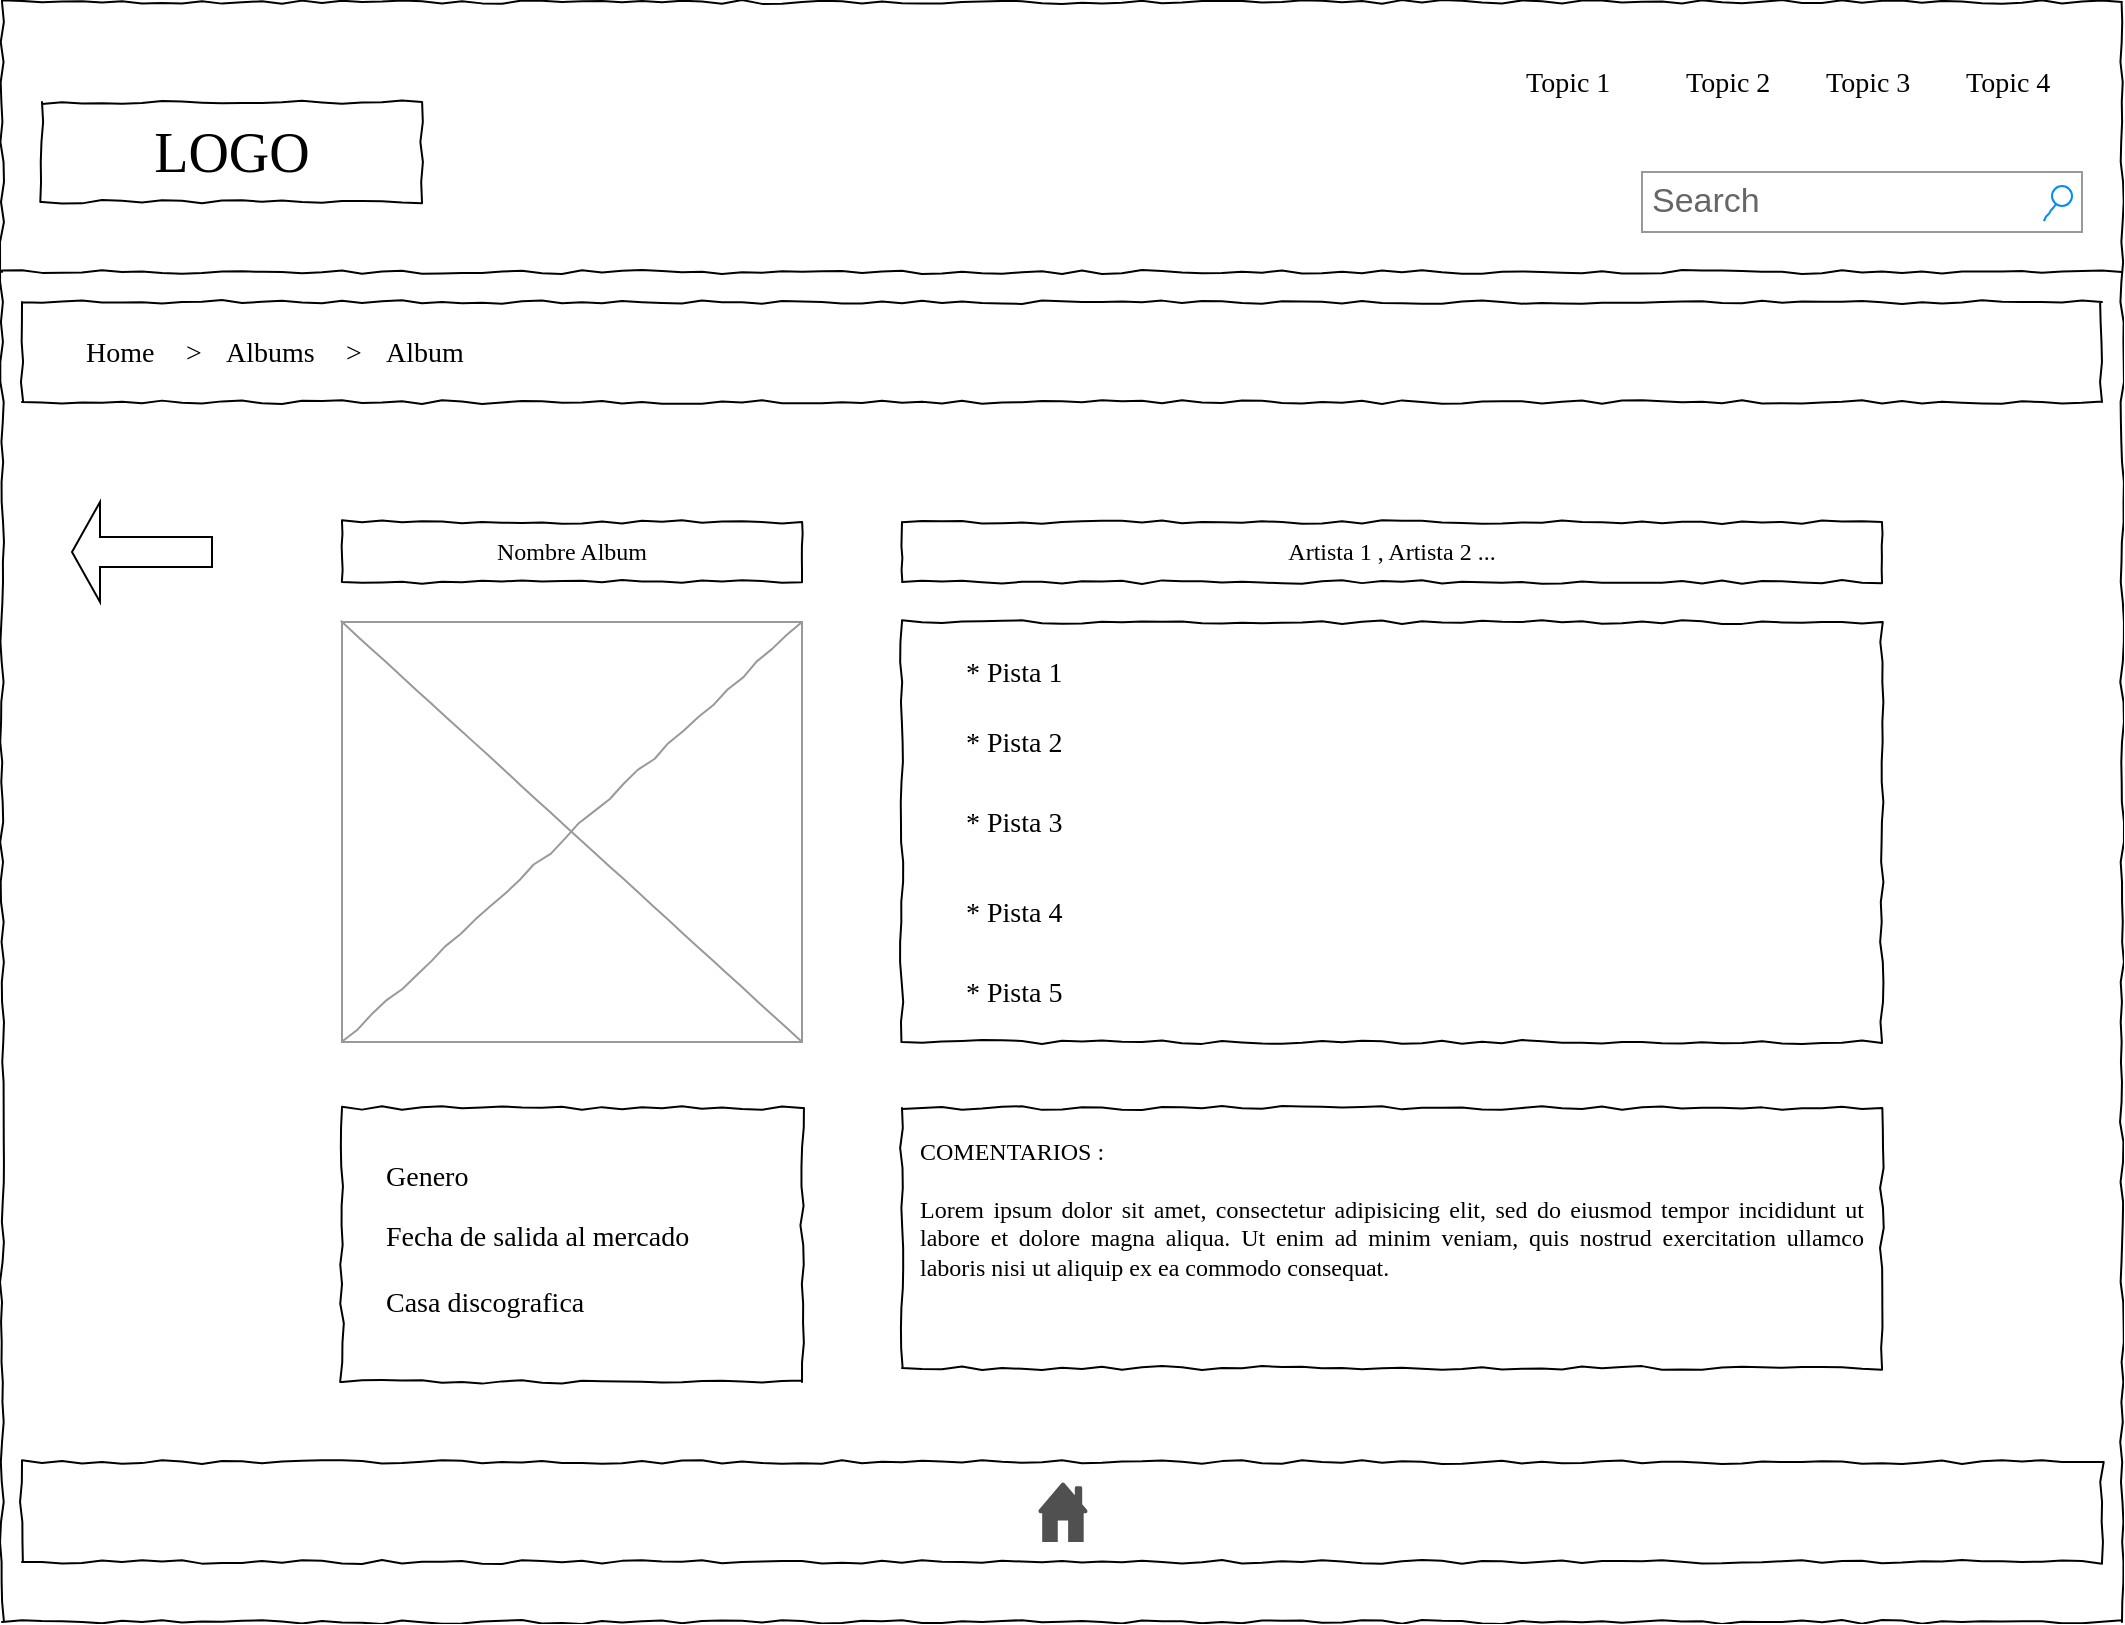 <mxfile version="14.6.1" type="github">
  <diagram id="rrJj300zeExrWMkwDSFR" name="Page-1">
    <mxGraphModel dx="1426" dy="826" grid="1" gridSize="10" guides="1" tooltips="1" connect="1" arrows="1" fold="1" page="1" pageScale="1" pageWidth="827" pageHeight="1169" math="0" shadow="0">
      <root>
        <mxCell id="0" />
        <mxCell id="1" parent="0" />
        <mxCell id="5Bev61Vi2x4O0tQK1Jlw-1" value="" style="whiteSpace=wrap;html=1;rounded=0;shadow=0;labelBackgroundColor=none;strokeColor=#000000;strokeWidth=1;fillColor=none;fontFamily=Verdana;fontSize=12;fontColor=#000000;align=center;comic=1;" vertex="1" parent="1">
          <mxGeometry x="20" y="10" width="1060" height="810" as="geometry" />
        </mxCell>
        <mxCell id="5Bev61Vi2x4O0tQK1Jlw-2" value="LOGO" style="whiteSpace=wrap;html=1;rounded=0;shadow=0;labelBackgroundColor=none;strokeWidth=1;fontFamily=Verdana;fontSize=28;align=center;comic=1;" vertex="1" parent="1">
          <mxGeometry x="40" y="60" width="190" height="50" as="geometry" />
        </mxCell>
        <mxCell id="5Bev61Vi2x4O0tQK1Jlw-3" value="Search" style="strokeWidth=1;shadow=0;dashed=0;align=center;html=1;shape=mxgraph.mockup.forms.searchBox;strokeColor=#999999;mainText=;strokeColor2=#008cff;fontColor=#666666;fontSize=17;align=left;spacingLeft=3;rounded=0;labelBackgroundColor=none;comic=1;" vertex="1" parent="1">
          <mxGeometry x="840" y="95" width="220" height="30" as="geometry" />
        </mxCell>
        <mxCell id="5Bev61Vi2x4O0tQK1Jlw-4" value="Topic 1" style="text;html=1;points=[];align=left;verticalAlign=top;spacingTop=-4;fontSize=14;fontFamily=Verdana" vertex="1" parent="1">
          <mxGeometry x="780" y="40" width="60" height="20" as="geometry" />
        </mxCell>
        <mxCell id="5Bev61Vi2x4O0tQK1Jlw-5" value="Topic 2" style="text;html=1;points=[];align=left;verticalAlign=top;spacingTop=-4;fontSize=14;fontFamily=Verdana" vertex="1" parent="1">
          <mxGeometry x="860" y="40" width="60" height="20" as="geometry" />
        </mxCell>
        <mxCell id="5Bev61Vi2x4O0tQK1Jlw-6" value="Topic 3" style="text;html=1;points=[];align=left;verticalAlign=top;spacingTop=-4;fontSize=14;fontFamily=Verdana" vertex="1" parent="1">
          <mxGeometry x="930" y="40" width="60" height="20" as="geometry" />
        </mxCell>
        <mxCell id="5Bev61Vi2x4O0tQK1Jlw-7" value="Topic 4" style="text;html=1;points=[];align=left;verticalAlign=top;spacingTop=-4;fontSize=14;fontFamily=Verdana" vertex="1" parent="1">
          <mxGeometry x="1000" y="40" width="60" height="20" as="geometry" />
        </mxCell>
        <mxCell id="5Bev61Vi2x4O0tQK1Jlw-8" value="" style="line;strokeWidth=1;html=1;rounded=0;shadow=0;labelBackgroundColor=none;fillColor=none;fontFamily=Verdana;fontSize=14;fontColor=#000000;align=center;comic=1;" vertex="1" parent="1">
          <mxGeometry x="20" y="140" width="1060" height="10" as="geometry" />
        </mxCell>
        <mxCell id="5Bev61Vi2x4O0tQK1Jlw-9" value="Nombre Album" style="whiteSpace=wrap;html=1;rounded=0;shadow=0;labelBackgroundColor=none;strokeWidth=1;fillColor=none;fontFamily=Verdana;fontSize=12;align=center;comic=1;" vertex="1" parent="1">
          <mxGeometry x="190" y="270" width="230" height="30" as="geometry" />
        </mxCell>
        <mxCell id="5Bev61Vi2x4O0tQK1Jlw-10" value="Home" style="text;html=1;points=[];align=left;verticalAlign=top;spacingTop=-4;fontSize=14;fontFamily=Verdana" vertex="1" parent="1">
          <mxGeometry x="60" y="175" width="60" height="20" as="geometry" />
        </mxCell>
        <mxCell id="5Bev61Vi2x4O0tQK1Jlw-11" value="&amp;gt;" style="text;html=1;points=[];align=left;verticalAlign=top;spacingTop=-4;fontSize=14;fontFamily=Verdana" vertex="1" parent="1">
          <mxGeometry x="110" y="175" width="20" height="20" as="geometry" />
        </mxCell>
        <mxCell id="5Bev61Vi2x4O0tQK1Jlw-12" value="Albums" style="text;html=1;points=[];align=left;verticalAlign=top;spacingTop=-4;fontSize=14;fontFamily=Verdana" vertex="1" parent="1">
          <mxGeometry x="130" y="175" width="60" height="20" as="geometry" />
        </mxCell>
        <mxCell id="5Bev61Vi2x4O0tQK1Jlw-13" value="&lt;div style=&quot;text-align: justify&quot;&gt;&lt;span&gt;COMENTARIOS :&amp;nbsp;&lt;/span&gt;&lt;/div&gt;&lt;div style=&quot;text-align: justify&quot;&gt;&lt;span&gt;&lt;br&gt;&lt;/span&gt;&lt;/div&gt;&lt;div style=&quot;text-align: justify&quot;&gt;&lt;span&gt;Lorem ipsum dolor sit amet, consectetur adipisicing elit, sed do eiusmod tempor incididunt ut labore et dolore magna aliqua. Ut enim ad minim veniam, quis nostrud exercitation ullamco laboris nisi ut aliquip ex ea commodo consequat.&amp;nbsp;&lt;/span&gt;&lt;span&gt;&amp;nbsp;&lt;/span&gt;&lt;/div&gt;" style="whiteSpace=wrap;html=1;rounded=0;shadow=0;labelBackgroundColor=none;strokeWidth=1;fillColor=none;fontFamily=Verdana;fontSize=12;align=center;verticalAlign=top;spacing=10;comic=1;" vertex="1" parent="1">
          <mxGeometry x="470" y="563" width="490" height="130" as="geometry" />
        </mxCell>
        <mxCell id="5Bev61Vi2x4O0tQK1Jlw-14" value="" style="verticalLabelPosition=bottom;shadow=0;dashed=0;align=center;html=1;verticalAlign=top;strokeWidth=1;shape=mxgraph.mockup.graphics.simpleIcon;strokeColor=#999999;rounded=0;labelBackgroundColor=none;fontFamily=Verdana;fontSize=14;fontColor=#000000;comic=1;" vertex="1" parent="1">
          <mxGeometry x="190" y="320" width="230" height="210" as="geometry" />
        </mxCell>
        <mxCell id="5Bev61Vi2x4O0tQK1Jlw-15" value="" style="whiteSpace=wrap;html=1;rounded=0;shadow=0;labelBackgroundColor=none;strokeWidth=1;fillColor=none;fontFamily=Verdana;fontSize=12;align=center;comic=1;" vertex="1" parent="1">
          <mxGeometry x="470" y="320" width="490" height="210" as="geometry" />
        </mxCell>
        <mxCell id="5Bev61Vi2x4O0tQK1Jlw-16" value="&amp;gt;" style="text;html=1;points=[];align=left;verticalAlign=top;spacingTop=-4;fontSize=14;fontFamily=Verdana" vertex="1" parent="1">
          <mxGeometry x="190" y="175" width="20" height="20" as="geometry" />
        </mxCell>
        <mxCell id="5Bev61Vi2x4O0tQK1Jlw-17" value="Album" style="text;html=1;points=[];align=left;verticalAlign=top;spacingTop=-4;fontSize=14;fontFamily=Verdana" vertex="1" parent="1">
          <mxGeometry x="210" y="175" width="60" height="20" as="geometry" />
        </mxCell>
        <mxCell id="5Bev61Vi2x4O0tQK1Jlw-18" value="" style="whiteSpace=wrap;html=1;rounded=0;shadow=0;labelBackgroundColor=none;strokeWidth=1;fillColor=none;fontFamily=Verdana;fontSize=12;align=center;comic=1;" vertex="1" parent="1">
          <mxGeometry x="30" y="740" width="1040" height="50" as="geometry" />
        </mxCell>
        <mxCell id="5Bev61Vi2x4O0tQK1Jlw-19" value="* Pista 1" style="text;html=1;points=[];align=left;verticalAlign=top;spacingTop=-4;fontSize=14;fontFamily=Verdana" vertex="1" parent="1">
          <mxGeometry x="500" y="335" width="170" height="20" as="geometry" />
        </mxCell>
        <mxCell id="5Bev61Vi2x4O0tQK1Jlw-20" value="* Pista 2" style="text;html=1;points=[];align=left;verticalAlign=top;spacingTop=-4;fontSize=14;fontFamily=Verdana" vertex="1" parent="1">
          <mxGeometry x="500" y="370" width="170" height="20" as="geometry" />
        </mxCell>
        <mxCell id="5Bev61Vi2x4O0tQK1Jlw-21" value="* Pista 3" style="text;html=1;points=[];align=left;verticalAlign=top;spacingTop=-4;fontSize=14;fontFamily=Verdana" vertex="1" parent="1">
          <mxGeometry x="500" y="410" width="170" height="20" as="geometry" />
        </mxCell>
        <mxCell id="5Bev61Vi2x4O0tQK1Jlw-22" value="* Pista 4" style="text;html=1;points=[];align=left;verticalAlign=top;spacingTop=-4;fontSize=14;fontFamily=Verdana" vertex="1" parent="1">
          <mxGeometry x="500" y="455" width="170" height="20" as="geometry" />
        </mxCell>
        <mxCell id="5Bev61Vi2x4O0tQK1Jlw-23" value="* Pista 5" style="text;html=1;points=[];align=left;verticalAlign=top;spacingTop=-4;fontSize=14;fontFamily=Verdana" vertex="1" parent="1">
          <mxGeometry x="500" y="495" width="170" height="20" as="geometry" />
        </mxCell>
        <mxCell id="5Bev61Vi2x4O0tQK1Jlw-24" value="" style="whiteSpace=wrap;html=1;rounded=0;shadow=0;labelBackgroundColor=none;strokeWidth=1;fillColor=none;fontFamily=Verdana;fontSize=12;align=center;comic=1;" vertex="1" parent="1">
          <mxGeometry x="190" y="563" width="230" height="137" as="geometry" />
        </mxCell>
        <mxCell id="5Bev61Vi2x4O0tQK1Jlw-25" value="Genero" style="text;html=1;points=[];align=left;verticalAlign=top;spacingTop=-4;fontSize=14;fontFamily=Verdana" vertex="1" parent="1">
          <mxGeometry x="210" y="586.5" width="170" height="20" as="geometry" />
        </mxCell>
        <mxCell id="5Bev61Vi2x4O0tQK1Jlw-26" value="Artista 1 , Artista 2 ..." style="whiteSpace=wrap;html=1;rounded=0;shadow=0;labelBackgroundColor=none;strokeWidth=1;fillColor=none;fontFamily=Verdana;fontSize=12;align=center;comic=1;" vertex="1" parent="1">
          <mxGeometry x="470" y="270" width="490" height="30" as="geometry" />
        </mxCell>
        <mxCell id="5Bev61Vi2x4O0tQK1Jlw-27" value="Fecha de salida al mercado" style="text;html=1;points=[];align=left;verticalAlign=top;spacingTop=-4;fontSize=14;fontFamily=Verdana" vertex="1" parent="1">
          <mxGeometry x="210" y="616.5" width="170" height="20" as="geometry" />
        </mxCell>
        <mxCell id="5Bev61Vi2x4O0tQK1Jlw-28" value="Casa discografica" style="text;html=1;points=[];align=left;verticalAlign=top;spacingTop=-4;fontSize=14;fontFamily=Verdana" vertex="1" parent="1">
          <mxGeometry x="210" y="649.5" width="170" height="20" as="geometry" />
        </mxCell>
        <mxCell id="5Bev61Vi2x4O0tQK1Jlw-29" value="" style="shape=singleArrow;direction=west;whiteSpace=wrap;html=1;" vertex="1" parent="1">
          <mxGeometry x="55" y="260" width="70" height="50" as="geometry" />
        </mxCell>
        <mxCell id="5Bev61Vi2x4O0tQK1Jlw-30" value="" style="whiteSpace=wrap;html=1;rounded=0;shadow=0;labelBackgroundColor=none;strokeWidth=1;fillColor=none;fontFamily=Verdana;fontSize=12;align=center;comic=1;" vertex="1" parent="1">
          <mxGeometry x="30" y="160" width="1040" height="50" as="geometry" />
        </mxCell>
        <mxCell id="5Bev61Vi2x4O0tQK1Jlw-31" value="" style="pointerEvents=1;shadow=0;dashed=0;html=1;strokeColor=none;fillColor=#505050;labelPosition=center;verticalLabelPosition=bottom;verticalAlign=top;outlineConnect=0;align=center;shape=mxgraph.office.concepts.home;" vertex="1" parent="1">
          <mxGeometry x="538" y="750" width="25" height="30" as="geometry" />
        </mxCell>
      </root>
    </mxGraphModel>
  </diagram>
</mxfile>
